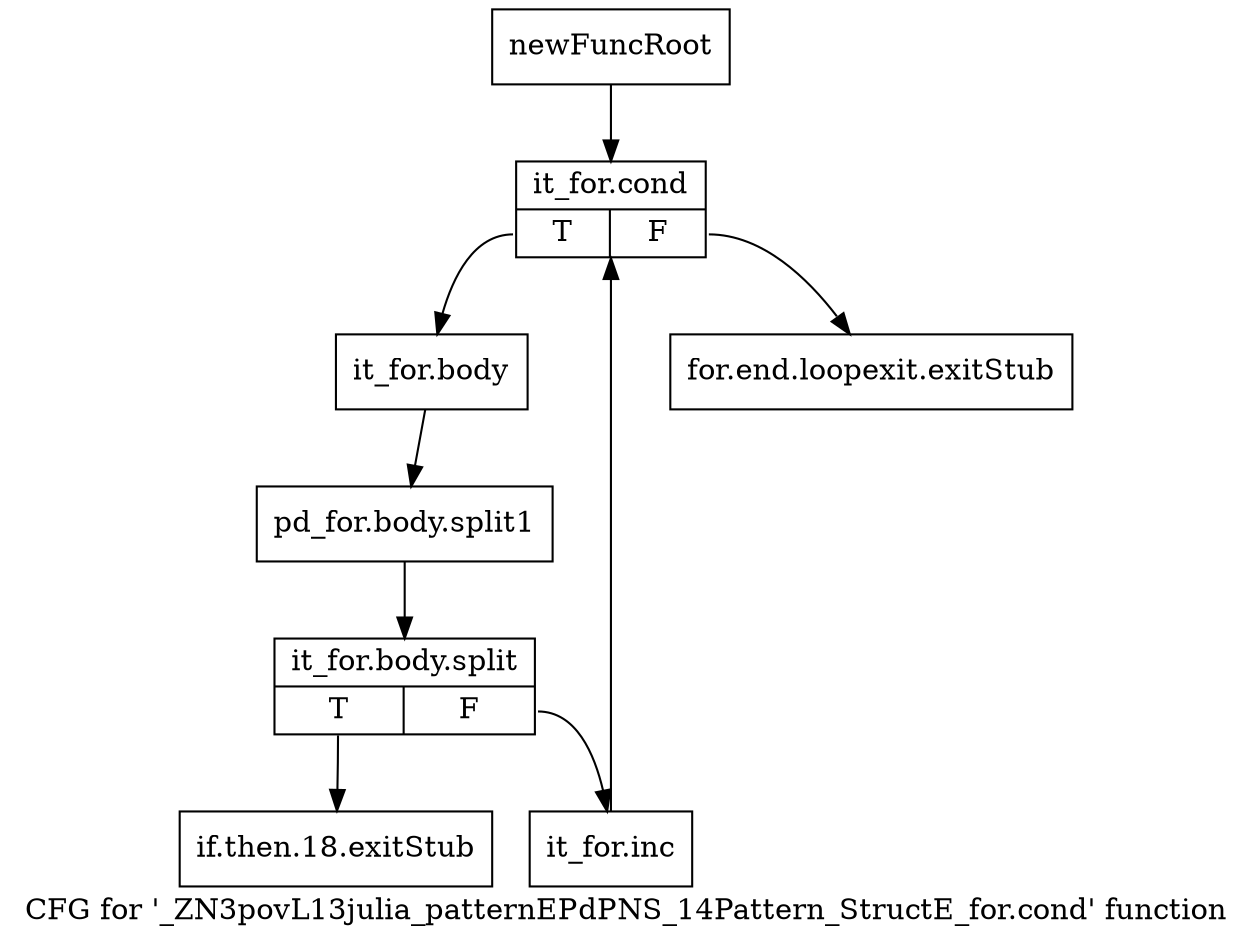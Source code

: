 digraph "CFG for '_ZN3povL13julia_patternEPdPNS_14Pattern_StructE_for.cond' function" {
	label="CFG for '_ZN3povL13julia_patternEPdPNS_14Pattern_StructE_for.cond' function";

	Node0x298a610 [shape=record,label="{newFuncRoot}"];
	Node0x298a610 -> Node0x298a700;
	Node0x298a660 [shape=record,label="{for.end.loopexit.exitStub}"];
	Node0x298a6b0 [shape=record,label="{if.then.18.exitStub}"];
	Node0x298a700 [shape=record,label="{it_for.cond|{<s0>T|<s1>F}}"];
	Node0x298a700:s0 -> Node0x298a750;
	Node0x298a700:s1 -> Node0x298a660;
	Node0x298a750 [shape=record,label="{it_for.body}"];
	Node0x298a750 -> Node0x3914760;
	Node0x3914760 [shape=record,label="{pd_for.body.split1}"];
	Node0x3914760 -> Node0x3909bb0;
	Node0x3909bb0 [shape=record,label="{it_for.body.split|{<s0>T|<s1>F}}"];
	Node0x3909bb0:s0 -> Node0x298a6b0;
	Node0x3909bb0:s1 -> Node0x298a7a0;
	Node0x298a7a0 [shape=record,label="{it_for.inc}"];
	Node0x298a7a0 -> Node0x298a700;
}
